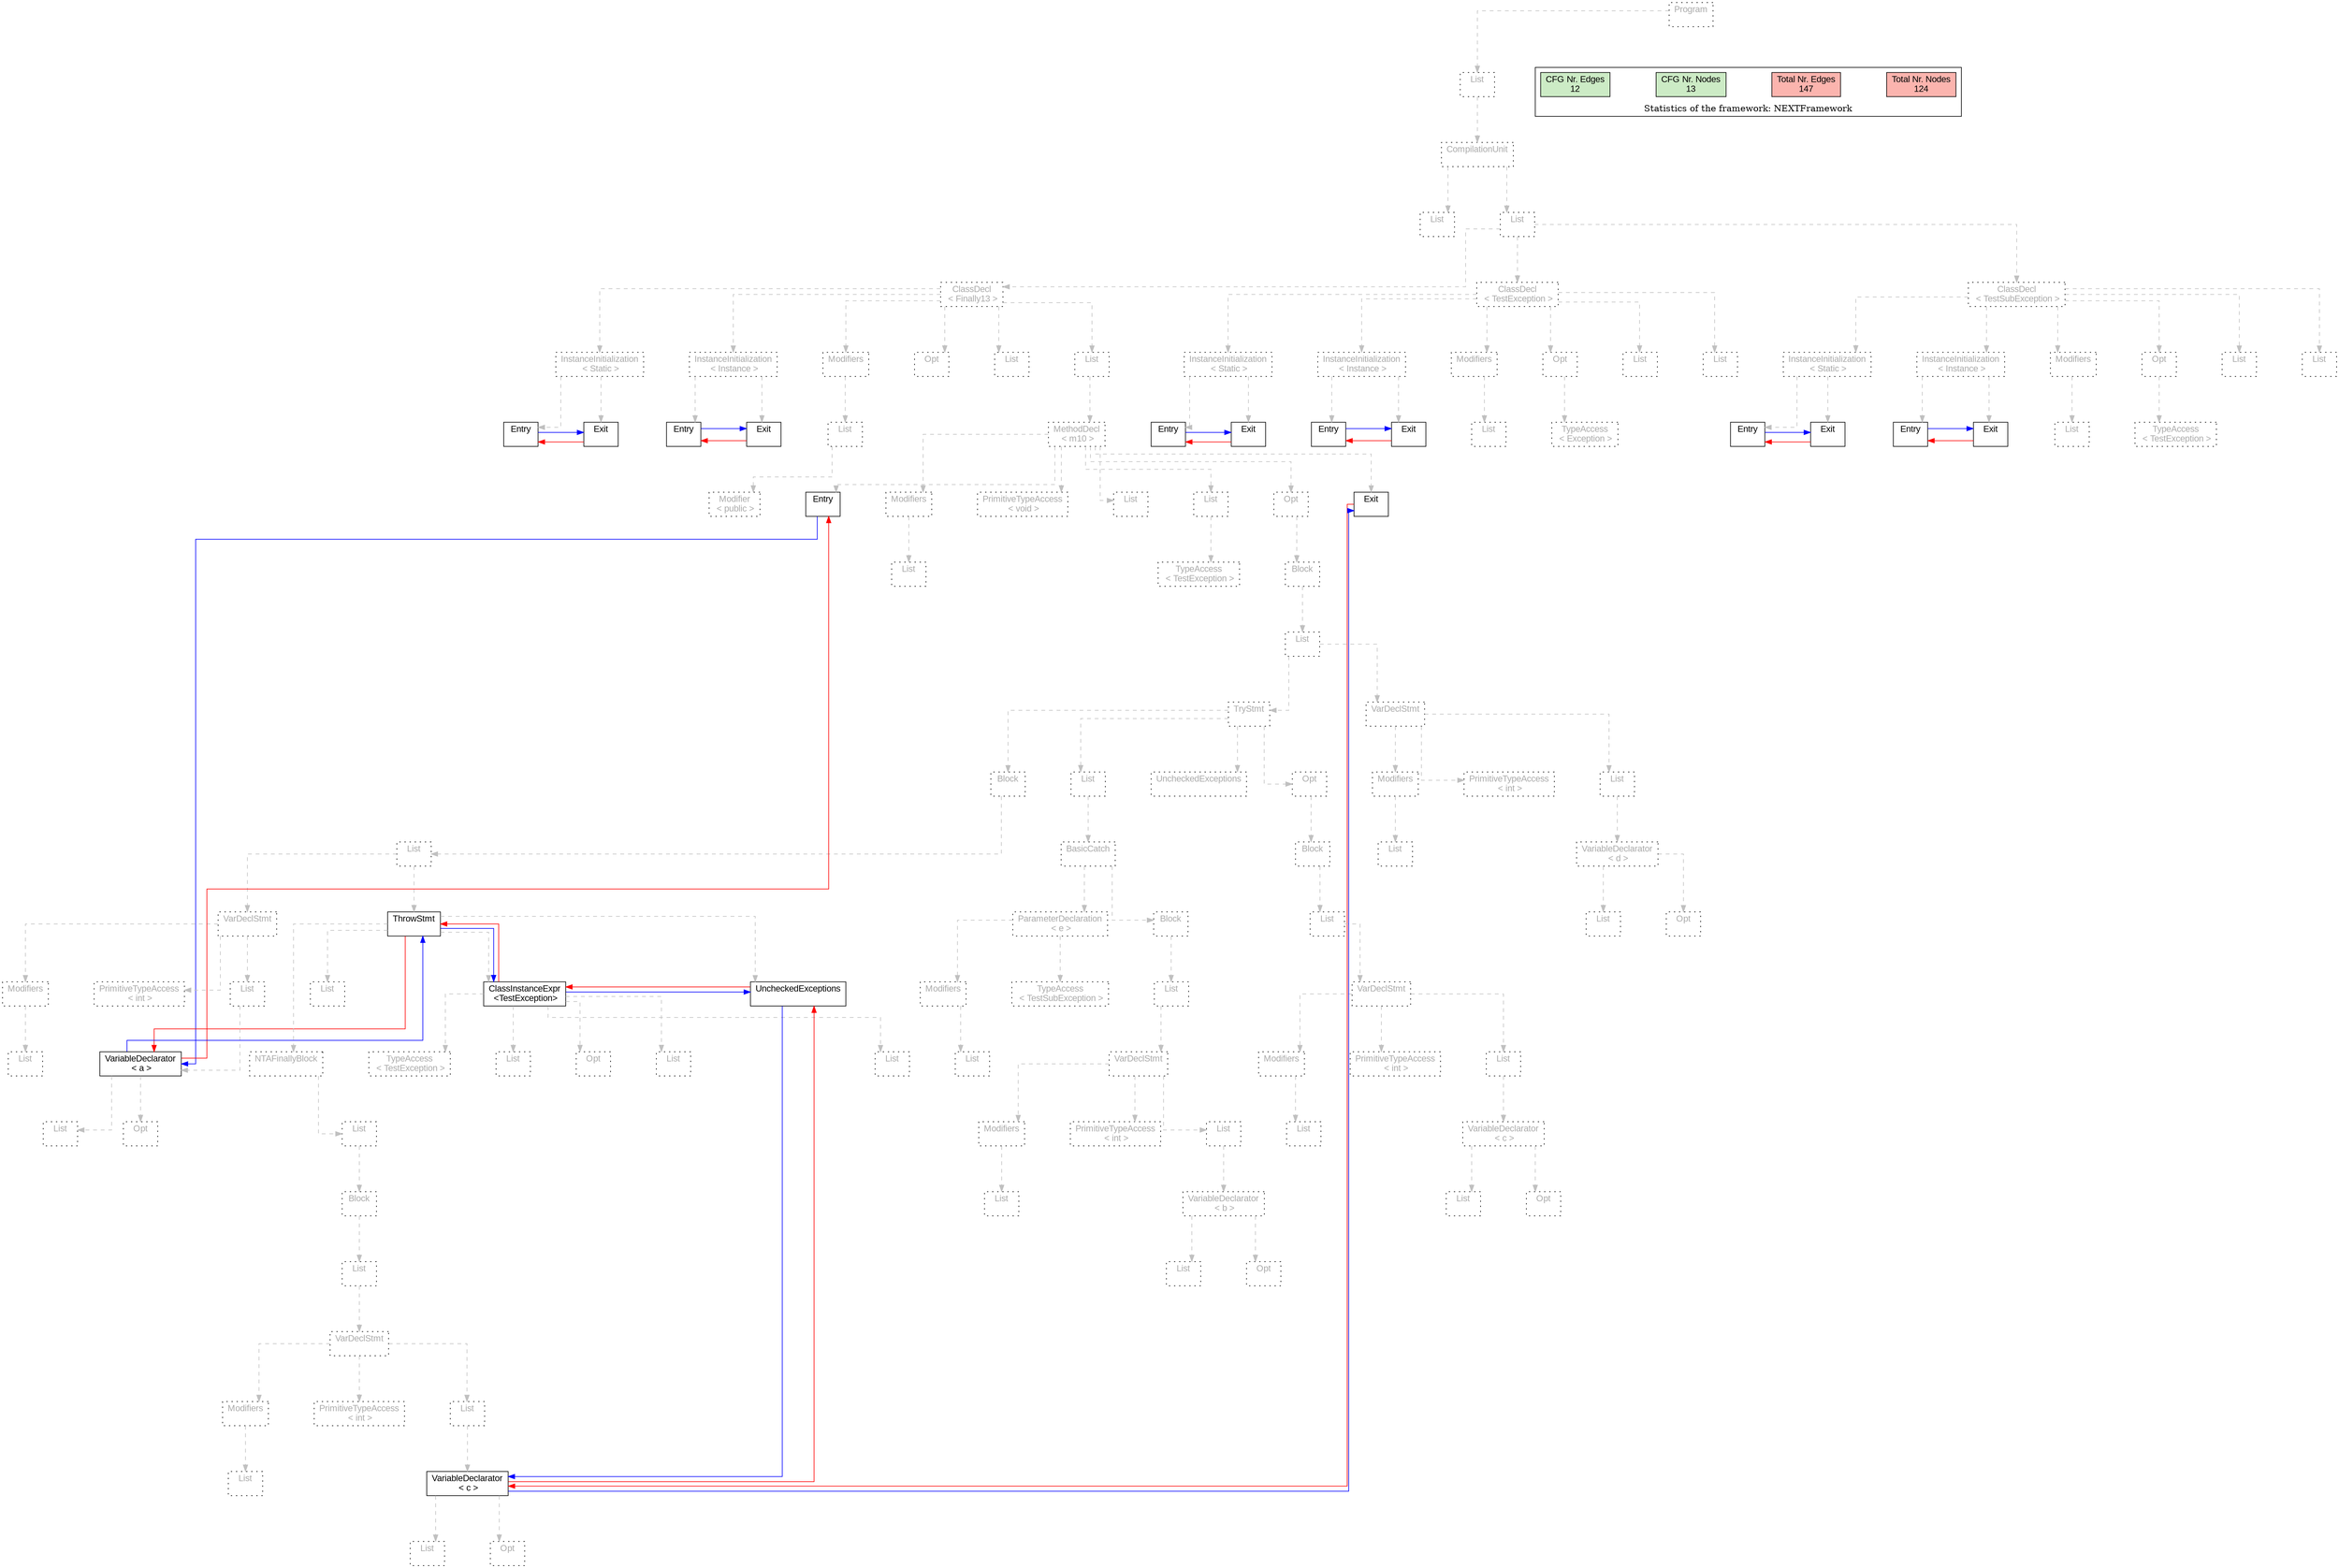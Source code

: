 digraph G {
graph [splines=ortho, nodesep="1", ranksep="1"]
node [shape=rect, fontname=Arial];
{ rank = same; "Program[0]"}
{ rank = same; "List[1]"}
{ rank = same; "CompilationUnit[2]"}
{ rank = same; "List[3]"; "List[4]"}
{ rank = same; "ClassDecl[5]"; "ClassDecl[108]"; "ClassDecl[131]"}
{ rank = same; "Modifiers[22]"; "Opt[25]"; "List[26]"; "List[27]"; "InstanceInitialization[6]"; "InstanceInitialization[14]"; "Modifiers[125]"; "Opt[127]"; "List[129]"; "List[130]"; "InstanceInitialization[109]"; "InstanceInitialization[117]"; "Modifiers[148]"; "Opt[150]"; "List[152]"; "List[153]"; "InstanceInitialization[132]"; "InstanceInitialization[140]"}
{ rank = same; "List[23]"; "MethodDecl[28]"; "Entry[7]"; "Exit[8]"; "Entry[15]"; "Exit[16]"; "List[126]"; "TypeAccess[128]"; "Entry[110]"; "Exit[111]"; "Entry[118]"; "Exit[119]"; "List[149]"; "TypeAccess[151]"; "Entry[133]"; "Exit[134]"; "Entry[141]"; "Exit[142]"}
{ rank = same; "Modifier[24]"; "Entry[29]"; "Modifiers[30]"; "PrimitiveTypeAccess[32]"; "List[33]"; "List[34]"; "Opt[36]"; "Exit[37]"}
{ rank = same; "List[31]"; "TypeAccess[35]"; "Block[37]"}
{ rank = same; "List[38]"}
{ rank = same; "TryStmt[39]"; "VarDeclStmt[100]"}
{ rank = same; "Block[40]"; "List[72]"; "Opt[88]"; "UncheckedExceptions[99]"; "Modifiers[101]"; "PrimitiveTypeAccess[103]"; "List[104]"}
{ rank = same; "List[41]"; "BasicCatch[73]"; "Block[89]"; "List[102]"; "VariableDeclarator[105]"}
{ rank = same; "VarDeclStmt[42]"; "ThrowStmt[50]"; "ParameterDeclaration[74]"; "Block[78]"; "List[90]"; "List[106]"; "Opt[107]"}
{ rank = same; "Modifiers[43]"; "PrimitiveTypeAccess[45]"; "List[46]"; "ClassInstanceExpr[52]"; "UncheckedExceptions[51]"; "List[71]"; "Modifiers[75]"; "TypeAccess[77]"; "List[79]"; "VarDeclStmt[91]"}
{ rank = same; "List[44]"; "VariableDeclarator[47]"; "TypeAccess[53]"; "List[54]"; "Opt[55]"; "List[56]"; "List[57]"; "NTAFinallyBlock[59]"; "List[76]"; "VarDeclStmt[80]"; "Modifiers[92]"; "PrimitiveTypeAccess[94]"; "List[95]"}
{ rank = same; "Block[61]"; "List[82]"; "VariableDeclarator[85]"; "List[97]"; "Opt[98]"}
{ rank = same; "List[48]"; "Opt[49]"; "List[60]"; "Modifiers[81]"; "PrimitiveTypeAccess[83]"; "List[84]"; "List[93]"; "VariableDeclarator[96]"}
{ rank = same; "VarDeclStmt[63]"}
{ rank = same; "List[62]"; "List[86]"; "Opt[87]"}
{ rank = same; "List[65]"; "VariableDeclarator[68]"}
{ rank = same; "Modifiers[64]"; "PrimitiveTypeAccess[66]"; "List[67]"}
{ rank = same; "List[69]"; "Opt[70]"}
"Program[0]" [label="Program\n ", style= dotted   fillcolor="#eeeeee" fontcolor="#aaaaaa"  ]
"List[1]" [label="List\n ", style= dotted   fillcolor="#eeeeee" fontcolor="#aaaaaa"  ]
"CompilationUnit[2]" [label="CompilationUnit\n ", style= dotted   fillcolor="#eeeeee" fontcolor="#aaaaaa"  ]
"List[3]" [label="List\n ", style= dotted   fillcolor="#eeeeee" fontcolor="#aaaaaa"  ]
"List[4]" [label="List\n ", style= dotted   fillcolor="#eeeeee" fontcolor="#aaaaaa"  ]
"ClassDecl[5]" [label="ClassDecl\n < Finally13 >", style= dotted   fillcolor="#eeeeee" fontcolor="#aaaaaa"  ]
"Modifiers[22]" [label="Modifiers\n ", style= dotted   fillcolor="#eeeeee" fontcolor="#aaaaaa"  ]
"List[23]" [label="List\n ", style= dotted   fillcolor="#eeeeee" fontcolor="#aaaaaa"  ]
"Modifier[24]" [label="Modifier\n < public >", style= dotted   fillcolor="#eeeeee" fontcolor="#aaaaaa"  ]
"Opt[25]" [label="Opt\n ", style= dotted   fillcolor="#eeeeee" fontcolor="#aaaaaa"  ]
"List[26]" [label="List\n ", style= dotted   fillcolor="#eeeeee" fontcolor="#aaaaaa"  ]
"List[27]" [label="List\n ", style= dotted   fillcolor="#eeeeee" fontcolor="#aaaaaa"  ]
"MethodDecl[28]" [label="MethodDecl\n < m10 >", style= dotted   fillcolor="#eeeeee" fontcolor="#aaaaaa"  ]
"Entry[29]" [label="Entry\n ", fillcolor=white   style=filled  ]
"Modifiers[30]" [label="Modifiers\n ", style= dotted   fillcolor="#eeeeee" fontcolor="#aaaaaa"  ]
"List[31]" [label="List\n ", style= dotted   fillcolor="#eeeeee" fontcolor="#aaaaaa"  ]
"PrimitiveTypeAccess[32]" [label="PrimitiveTypeAccess\n < void >", style= dotted   fillcolor="#eeeeee" fontcolor="#aaaaaa"  ]
"List[33]" [label="List\n ", style= dotted   fillcolor="#eeeeee" fontcolor="#aaaaaa"  ]
"List[34]" [label="List\n ", style= dotted   fillcolor="#eeeeee" fontcolor="#aaaaaa"  ]
"TypeAccess[35]" [label="TypeAccess\n < TestException >", style= dotted   fillcolor="#eeeeee" fontcolor="#aaaaaa"  ]
"Opt[36]" [label="Opt\n ", style= dotted   fillcolor="#eeeeee" fontcolor="#aaaaaa"  ]
"Block[37]" [label="Block\n ", style= dotted   fillcolor="#eeeeee" fontcolor="#aaaaaa"  ]
"List[38]" [label="List\n ", style= dotted   fillcolor="#eeeeee" fontcolor="#aaaaaa"  ]
"TryStmt[39]" [label="TryStmt\n ", style= dotted   fillcolor="#eeeeee" fontcolor="#aaaaaa"  ]
"Block[40]" [label="Block\n ", style= dotted   fillcolor="#eeeeee" fontcolor="#aaaaaa"  ]
"List[41]" [label="List\n ", style= dotted   fillcolor="#eeeeee" fontcolor="#aaaaaa"  ]
"VarDeclStmt[42]" [label="VarDeclStmt\n ", style= dotted   fillcolor="#eeeeee" fontcolor="#aaaaaa"  ]
"Modifiers[43]" [label="Modifiers\n ", style= dotted   fillcolor="#eeeeee" fontcolor="#aaaaaa"  ]
"List[44]" [label="List\n ", style= dotted   fillcolor="#eeeeee" fontcolor="#aaaaaa"  ]
"PrimitiveTypeAccess[45]" [label="PrimitiveTypeAccess\n < int >", style= dotted   fillcolor="#eeeeee" fontcolor="#aaaaaa"  ]
"List[46]" [label="List\n ", style= dotted   fillcolor="#eeeeee" fontcolor="#aaaaaa"  ]
"VariableDeclarator[47]" [label="VariableDeclarator\n < a >", fillcolor=white   style=filled  ]
"List[48]" [label="List\n ", style= dotted   fillcolor="#eeeeee" fontcolor="#aaaaaa"  ]
"Opt[49]" [label="Opt\n ", style= dotted   fillcolor="#eeeeee" fontcolor="#aaaaaa"  ]
"ThrowStmt[50]" [label="ThrowStmt\n ", fillcolor=white   style=filled  ]
"ClassInstanceExpr[52]" [label="ClassInstanceExpr\n <TestException>", fillcolor=white   style=filled  ]
"TypeAccess[53]" [label="TypeAccess\n < TestException >", style= dotted   fillcolor="#eeeeee" fontcolor="#aaaaaa"  ]
"List[54]" [label="List\n ", style= dotted   fillcolor="#eeeeee" fontcolor="#aaaaaa"  ]
"Opt[55]" [label="Opt\n ", style= dotted   fillcolor="#eeeeee" fontcolor="#aaaaaa"  ]
"List[56]" [label="List\n ", style= dotted   fillcolor="#eeeeee" fontcolor="#aaaaaa"  ]
"List[57]" [label="List\n ", style= dotted   fillcolor="#eeeeee" fontcolor="#aaaaaa"  ]
"NTAFinallyBlock[59]" [label="NTAFinallyBlock\n ", style= dotted   fillcolor="#eeeeee" fontcolor="#aaaaaa"  ]
"List[60]" [label="List\n ", style= dotted   fillcolor="#eeeeee" fontcolor="#aaaaaa"  ]
"Block[61]" [label="Block\n ", style= dotted   fillcolor="#eeeeee" fontcolor="#aaaaaa"  ]
"List[62]" [label="List\n ", style= dotted   fillcolor="#eeeeee" fontcolor="#aaaaaa"  ]
"VarDeclStmt[63]" [label="VarDeclStmt\n ", style= dotted   fillcolor="#eeeeee" fontcolor="#aaaaaa"  ]
"Modifiers[64]" [label="Modifiers\n ", style= dotted   fillcolor="#eeeeee" fontcolor="#aaaaaa"  ]
"List[65]" [label="List\n ", style= dotted   fillcolor="#eeeeee" fontcolor="#aaaaaa"  ]
"PrimitiveTypeAccess[66]" [label="PrimitiveTypeAccess\n < int >", style= dotted   fillcolor="#eeeeee" fontcolor="#aaaaaa"  ]
"List[67]" [label="List\n ", style= dotted   fillcolor="#eeeeee" fontcolor="#aaaaaa"  ]
"VariableDeclarator[68]" [label="VariableDeclarator\n < c >", fillcolor=white   style=filled  ]
"List[69]" [label="List\n ", style= dotted   fillcolor="#eeeeee" fontcolor="#aaaaaa"  ]
"Opt[70]" [label="Opt\n ", style= dotted   fillcolor="#eeeeee" fontcolor="#aaaaaa"  ]
"UncheckedExceptions[51]" [label="UncheckedExceptions\n ", fillcolor=white   style=filled  ]
"List[71]" [label="List\n ", style= dotted   fillcolor="#eeeeee" fontcolor="#aaaaaa"  ]
"List[72]" [label="List\n ", style= dotted   fillcolor="#eeeeee" fontcolor="#aaaaaa"  ]
"BasicCatch[73]" [label="BasicCatch\n ", style= dotted   fillcolor="#eeeeee" fontcolor="#aaaaaa"  ]
"ParameterDeclaration[74]" [label="ParameterDeclaration\n < e >", style= dotted   fillcolor="#eeeeee" fontcolor="#aaaaaa"  ]
"Modifiers[75]" [label="Modifiers\n ", style= dotted   fillcolor="#eeeeee" fontcolor="#aaaaaa"  ]
"List[76]" [label="List\n ", style= dotted   fillcolor="#eeeeee" fontcolor="#aaaaaa"  ]
"TypeAccess[77]" [label="TypeAccess\n < TestSubException >", style= dotted   fillcolor="#eeeeee" fontcolor="#aaaaaa"  ]
"Block[78]" [label="Block\n ", style= dotted   fillcolor="#eeeeee" fontcolor="#aaaaaa"  ]
"List[79]" [label="List\n ", style= dotted   fillcolor="#eeeeee" fontcolor="#aaaaaa"  ]
"VarDeclStmt[80]" [label="VarDeclStmt\n ", style= dotted   fillcolor="#eeeeee" fontcolor="#aaaaaa"  ]
"Modifiers[81]" [label="Modifiers\n ", style= dotted   fillcolor="#eeeeee" fontcolor="#aaaaaa"  ]
"List[82]" [label="List\n ", style= dotted   fillcolor="#eeeeee" fontcolor="#aaaaaa"  ]
"PrimitiveTypeAccess[83]" [label="PrimitiveTypeAccess\n < int >", style= dotted   fillcolor="#eeeeee" fontcolor="#aaaaaa"  ]
"List[84]" [label="List\n ", style= dotted   fillcolor="#eeeeee" fontcolor="#aaaaaa"  ]
"VariableDeclarator[85]" [label="VariableDeclarator\n < b >", style= dotted   fillcolor="#eeeeee" fontcolor="#aaaaaa"  ]
"List[86]" [label="List\n ", style= dotted   fillcolor="#eeeeee" fontcolor="#aaaaaa"  ]
"Opt[87]" [label="Opt\n ", style= dotted   fillcolor="#eeeeee" fontcolor="#aaaaaa"  ]
"Opt[88]" [label="Opt\n ", style= dotted   fillcolor="#eeeeee" fontcolor="#aaaaaa"  ]
"Block[89]" [label="Block\n ", style= dotted   fillcolor="#eeeeee" fontcolor="#aaaaaa"  ]
"List[90]" [label="List\n ", style= dotted   fillcolor="#eeeeee" fontcolor="#aaaaaa"  ]
"VarDeclStmt[91]" [label="VarDeclStmt\n ", style= dotted   fillcolor="#eeeeee" fontcolor="#aaaaaa"  ]
"Modifiers[92]" [label="Modifiers\n ", style= dotted   fillcolor="#eeeeee" fontcolor="#aaaaaa"  ]
"List[93]" [label="List\n ", style= dotted   fillcolor="#eeeeee" fontcolor="#aaaaaa"  ]
"PrimitiveTypeAccess[94]" [label="PrimitiveTypeAccess\n < int >", style= dotted   fillcolor="#eeeeee" fontcolor="#aaaaaa"  ]
"List[95]" [label="List\n ", style= dotted   fillcolor="#eeeeee" fontcolor="#aaaaaa"  ]
"VariableDeclarator[96]" [label="VariableDeclarator\n < c >", style= dotted   fillcolor="#eeeeee" fontcolor="#aaaaaa"  ]
"List[97]" [label="List\n ", style= dotted   fillcolor="#eeeeee" fontcolor="#aaaaaa"  ]
"Opt[98]" [label="Opt\n ", style= dotted   fillcolor="#eeeeee" fontcolor="#aaaaaa"  ]
"UncheckedExceptions[99]" [label="UncheckedExceptions\n ", style= dotted   fillcolor="#eeeeee" fontcolor="#aaaaaa"  ]
"VarDeclStmt[100]" [label="VarDeclStmt\n ", style= dotted   fillcolor="#eeeeee" fontcolor="#aaaaaa"  ]
"Modifiers[101]" [label="Modifiers\n ", style= dotted   fillcolor="#eeeeee" fontcolor="#aaaaaa"  ]
"List[102]" [label="List\n ", style= dotted   fillcolor="#eeeeee" fontcolor="#aaaaaa"  ]
"PrimitiveTypeAccess[103]" [label="PrimitiveTypeAccess\n < int >", style= dotted   fillcolor="#eeeeee" fontcolor="#aaaaaa"  ]
"List[104]" [label="List\n ", style= dotted   fillcolor="#eeeeee" fontcolor="#aaaaaa"  ]
"VariableDeclarator[105]" [label="VariableDeclarator\n < d >", style= dotted   fillcolor="#eeeeee" fontcolor="#aaaaaa"  ]
"List[106]" [label="List\n ", style= dotted   fillcolor="#eeeeee" fontcolor="#aaaaaa"  ]
"Opt[107]" [label="Opt\n ", style= dotted   fillcolor="#eeeeee" fontcolor="#aaaaaa"  ]
"Exit[37]" [label="Exit\n ", fillcolor=white   style=filled  ]
"InstanceInitialization[6]" [label="InstanceInitialization\n < Instance >", style= dotted   fillcolor="#eeeeee" fontcolor="#aaaaaa"  ]
"Entry[7]" [label="Entry\n ", fillcolor=white   style=filled  ]
"Exit[8]" [label="Exit\n ", fillcolor=white   style=filled  ]
"InstanceInitialization[14]" [label="InstanceInitialization\n < Static >", style= dotted   fillcolor="#eeeeee" fontcolor="#aaaaaa"  ]
"Entry[15]" [label="Entry\n ", fillcolor=white   style=filled  ]
"Exit[16]" [label="Exit\n ", fillcolor=white   style=filled  ]
"ClassDecl[108]" [label="ClassDecl\n < TestException >", style= dotted   fillcolor="#eeeeee" fontcolor="#aaaaaa"  ]
"Modifiers[125]" [label="Modifiers\n ", style= dotted   fillcolor="#eeeeee" fontcolor="#aaaaaa"  ]
"List[126]" [label="List\n ", style= dotted   fillcolor="#eeeeee" fontcolor="#aaaaaa"  ]
"Opt[127]" [label="Opt\n ", style= dotted   fillcolor="#eeeeee" fontcolor="#aaaaaa"  ]
"TypeAccess[128]" [label="TypeAccess\n < Exception >", style= dotted   fillcolor="#eeeeee" fontcolor="#aaaaaa"  ]
"List[129]" [label="List\n ", style= dotted   fillcolor="#eeeeee" fontcolor="#aaaaaa"  ]
"List[130]" [label="List\n ", style= dotted   fillcolor="#eeeeee" fontcolor="#aaaaaa"  ]
"InstanceInitialization[109]" [label="InstanceInitialization\n < Instance >", style= dotted   fillcolor="#eeeeee" fontcolor="#aaaaaa"  ]
"Entry[110]" [label="Entry\n ", fillcolor=white   style=filled  ]
"Exit[111]" [label="Exit\n ", fillcolor=white   style=filled  ]
"InstanceInitialization[117]" [label="InstanceInitialization\n < Static >", style= dotted   fillcolor="#eeeeee" fontcolor="#aaaaaa"  ]
"Entry[118]" [label="Entry\n ", fillcolor=white   style=filled  ]
"Exit[119]" [label="Exit\n ", fillcolor=white   style=filled  ]
"ClassDecl[131]" [label="ClassDecl\n < TestSubException >", style= dotted   fillcolor="#eeeeee" fontcolor="#aaaaaa"  ]
"Modifiers[148]" [label="Modifiers\n ", style= dotted   fillcolor="#eeeeee" fontcolor="#aaaaaa"  ]
"List[149]" [label="List\n ", style= dotted   fillcolor="#eeeeee" fontcolor="#aaaaaa"  ]
"Opt[150]" [label="Opt\n ", style= dotted   fillcolor="#eeeeee" fontcolor="#aaaaaa"  ]
"TypeAccess[151]" [label="TypeAccess\n < TestException >", style= dotted   fillcolor="#eeeeee" fontcolor="#aaaaaa"  ]
"List[152]" [label="List\n ", style= dotted   fillcolor="#eeeeee" fontcolor="#aaaaaa"  ]
"List[153]" [label="List\n ", style= dotted   fillcolor="#eeeeee" fontcolor="#aaaaaa"  ]
"InstanceInitialization[132]" [label="InstanceInitialization\n < Instance >", style= dotted   fillcolor="#eeeeee" fontcolor="#aaaaaa"  ]
"Entry[133]" [label="Entry\n ", fillcolor=white   style=filled  ]
"Exit[134]" [label="Exit\n ", fillcolor=white   style=filled  ]
"InstanceInitialization[140]" [label="InstanceInitialization\n < Static >", style= dotted   fillcolor="#eeeeee" fontcolor="#aaaaaa"  ]
"Entry[141]" [label="Entry\n ", fillcolor=white   style=filled  ]
"Exit[142]" [label="Exit\n ", fillcolor=white   style=filled  ]
"CompilationUnit[2]" -> "List[3]" [style=dashed, color=gray]
"List[23]" -> "Modifier[24]" [style=dashed, color=gray]
"Modifiers[22]" -> "List[23]" [style=dashed, color=gray]
"ClassDecl[5]" -> "Modifiers[22]" [style=dashed, color=gray]
"ClassDecl[5]" -> "Opt[25]" [style=dashed, color=gray]
"ClassDecl[5]" -> "List[26]" [style=dashed, color=gray]
"MethodDecl[28]" -> "Entry[29]" [style=dashed, color=gray]
"Modifiers[30]" -> "List[31]" [style=dashed, color=gray]
"MethodDecl[28]" -> "Modifiers[30]" [style=dashed, color=gray]
"MethodDecl[28]" -> "PrimitiveTypeAccess[32]" [style=dashed, color=gray]
"MethodDecl[28]" -> "List[33]" [style=dashed, color=gray]
"List[34]" -> "TypeAccess[35]" [style=dashed, color=gray]
"MethodDecl[28]" -> "List[34]" [style=dashed, color=gray]
"Modifiers[43]" -> "List[44]" [style=dashed, color=gray]
"VarDeclStmt[42]" -> "Modifiers[43]" [style=dashed, color=gray]
"VarDeclStmt[42]" -> "PrimitiveTypeAccess[45]" [style=dashed, color=gray]
"VariableDeclarator[47]" -> "List[48]" [style=dashed, color=gray]
"VariableDeclarator[47]" -> "Opt[49]" [style=dashed, color=gray]
"List[46]" -> "VariableDeclarator[47]" [style=dashed, color=gray]
"VarDeclStmt[42]" -> "List[46]" [style=dashed, color=gray]
"List[41]" -> "VarDeclStmt[42]" [style=dashed, color=gray]
"ClassInstanceExpr[52]" -> "TypeAccess[53]" [style=dashed, color=gray]
"ClassInstanceExpr[52]" -> "List[54]" [style=dashed, color=gray]
"ClassInstanceExpr[52]" -> "Opt[55]" [style=dashed, color=gray]
"ClassInstanceExpr[52]" -> "List[56]" [style=dashed, color=gray]
"ClassInstanceExpr[52]" -> "List[57]" [style=dashed, color=gray]
"ThrowStmt[50]" -> "ClassInstanceExpr[52]" [style=dashed, color=gray]
"Modifiers[64]" -> "List[65]" [style=dashed, color=gray]
"VarDeclStmt[63]" -> "Modifiers[64]" [style=dashed, color=gray]
"VarDeclStmt[63]" -> "PrimitiveTypeAccess[66]" [style=dashed, color=gray]
"VariableDeclarator[68]" -> "List[69]" [style=dashed, color=gray]
"VariableDeclarator[68]" -> "Opt[70]" [style=dashed, color=gray]
"List[67]" -> "VariableDeclarator[68]" [style=dashed, color=gray]
"VarDeclStmt[63]" -> "List[67]" [style=dashed, color=gray]
"List[62]" -> "VarDeclStmt[63]" [style=dashed, color=gray]
"Block[61]" -> "List[62]" [style=dashed, color=gray]
"List[60]" -> "Block[61]" [style=dashed, color=gray]
"NTAFinallyBlock[59]" -> "List[60]" [style=dashed, color=gray]
"ThrowStmt[50]" -> "NTAFinallyBlock[59]" [style=dashed, color=gray]
"ThrowStmt[50]" -> "UncheckedExceptions[51]" [style=dashed, color=gray]
"ThrowStmt[50]" -> "List[71]" [style=dashed, color=gray]
"List[41]" -> "ThrowStmt[50]" [style=dashed, color=gray]
"Block[40]" -> "List[41]" [style=dashed, color=gray]
"TryStmt[39]" -> "Block[40]" [style=dashed, color=gray]
"Modifiers[75]" -> "List[76]" [style=dashed, color=gray]
"ParameterDeclaration[74]" -> "Modifiers[75]" [style=dashed, color=gray]
"ParameterDeclaration[74]" -> "TypeAccess[77]" [style=dashed, color=gray]
"BasicCatch[73]" -> "ParameterDeclaration[74]" [style=dashed, color=gray]
"Modifiers[81]" -> "List[82]" [style=dashed, color=gray]
"VarDeclStmt[80]" -> "Modifiers[81]" [style=dashed, color=gray]
"VarDeclStmt[80]" -> "PrimitiveTypeAccess[83]" [style=dashed, color=gray]
"VariableDeclarator[85]" -> "List[86]" [style=dashed, color=gray]
"VariableDeclarator[85]" -> "Opt[87]" [style=dashed, color=gray]
"List[84]" -> "VariableDeclarator[85]" [style=dashed, color=gray]
"VarDeclStmt[80]" -> "List[84]" [style=dashed, color=gray]
"List[79]" -> "VarDeclStmt[80]" [style=dashed, color=gray]
"Block[78]" -> "List[79]" [style=dashed, color=gray]
"BasicCatch[73]" -> "Block[78]" [style=dashed, color=gray]
"List[72]" -> "BasicCatch[73]" [style=dashed, color=gray]
"TryStmt[39]" -> "List[72]" [style=dashed, color=gray]
"Modifiers[92]" -> "List[93]" [style=dashed, color=gray]
"VarDeclStmt[91]" -> "Modifiers[92]" [style=dashed, color=gray]
"VarDeclStmt[91]" -> "PrimitiveTypeAccess[94]" [style=dashed, color=gray]
"VariableDeclarator[96]" -> "List[97]" [style=dashed, color=gray]
"VariableDeclarator[96]" -> "Opt[98]" [style=dashed, color=gray]
"List[95]" -> "VariableDeclarator[96]" [style=dashed, color=gray]
"VarDeclStmt[91]" -> "List[95]" [style=dashed, color=gray]
"List[90]" -> "VarDeclStmt[91]" [style=dashed, color=gray]
"Block[89]" -> "List[90]" [style=dashed, color=gray]
"Opt[88]" -> "Block[89]" [style=dashed, color=gray]
"TryStmt[39]" -> "Opt[88]" [style=dashed, color=gray]
"TryStmt[39]" -> "UncheckedExceptions[99]" [style=dashed, color=gray]
"List[38]" -> "TryStmt[39]" [style=dashed, color=gray]
"Modifiers[101]" -> "List[102]" [style=dashed, color=gray]
"VarDeclStmt[100]" -> "Modifiers[101]" [style=dashed, color=gray]
"VarDeclStmt[100]" -> "PrimitiveTypeAccess[103]" [style=dashed, color=gray]
"VariableDeclarator[105]" -> "List[106]" [style=dashed, color=gray]
"VariableDeclarator[105]" -> "Opt[107]" [style=dashed, color=gray]
"List[104]" -> "VariableDeclarator[105]" [style=dashed, color=gray]
"VarDeclStmt[100]" -> "List[104]" [style=dashed, color=gray]
"List[38]" -> "VarDeclStmt[100]" [style=dashed, color=gray]
"Block[37]" -> "List[38]" [style=dashed, color=gray]
"Opt[36]" -> "Block[37]" [style=dashed, color=gray]
"MethodDecl[28]" -> "Opt[36]" [style=dashed, color=gray]
"MethodDecl[28]" -> "Exit[37]" [style=dashed, color=gray]
"List[27]" -> "MethodDecl[28]" [style=dashed, color=gray]
"ClassDecl[5]" -> "List[27]" [style=dashed, color=gray]
"InstanceInitialization[6]" -> "Entry[7]" [style=dashed, color=gray]
"InstanceInitialization[6]" -> "Exit[8]" [style=dashed, color=gray]
"InstanceInitialization[14]" -> "Entry[15]" [style=dashed, color=gray]
"InstanceInitialization[14]" -> "Exit[16]" [style=dashed, color=gray]
"ClassDecl[5]" -> "InstanceInitialization[6]" [style=dashed, color=gray]
"ClassDecl[5]" -> "InstanceInitialization[14]" [style=dashed, color=gray]
"List[4]" -> "ClassDecl[5]" [style=dashed, color=gray]
"Modifiers[125]" -> "List[126]" [style=dashed, color=gray]
"ClassDecl[108]" -> "Modifiers[125]" [style=dashed, color=gray]
"Opt[127]" -> "TypeAccess[128]" [style=dashed, color=gray]
"ClassDecl[108]" -> "Opt[127]" [style=dashed, color=gray]
"ClassDecl[108]" -> "List[129]" [style=dashed, color=gray]
"ClassDecl[108]" -> "List[130]" [style=dashed, color=gray]
"InstanceInitialization[109]" -> "Entry[110]" [style=dashed, color=gray]
"InstanceInitialization[109]" -> "Exit[111]" [style=dashed, color=gray]
"InstanceInitialization[117]" -> "Entry[118]" [style=dashed, color=gray]
"InstanceInitialization[117]" -> "Exit[119]" [style=dashed, color=gray]
"ClassDecl[108]" -> "InstanceInitialization[109]" [style=dashed, color=gray]
"ClassDecl[108]" -> "InstanceInitialization[117]" [style=dashed, color=gray]
"List[4]" -> "ClassDecl[108]" [style=dashed, color=gray]
"Modifiers[148]" -> "List[149]" [style=dashed, color=gray]
"ClassDecl[131]" -> "Modifiers[148]" [style=dashed, color=gray]
"Opt[150]" -> "TypeAccess[151]" [style=dashed, color=gray]
"ClassDecl[131]" -> "Opt[150]" [style=dashed, color=gray]
"ClassDecl[131]" -> "List[152]" [style=dashed, color=gray]
"ClassDecl[131]" -> "List[153]" [style=dashed, color=gray]
"InstanceInitialization[132]" -> "Entry[133]" [style=dashed, color=gray]
"InstanceInitialization[132]" -> "Exit[134]" [style=dashed, color=gray]
"InstanceInitialization[140]" -> "Entry[141]" [style=dashed, color=gray]
"InstanceInitialization[140]" -> "Exit[142]" [style=dashed, color=gray]
"ClassDecl[131]" -> "InstanceInitialization[132]" [style=dashed, color=gray]
"ClassDecl[131]" -> "InstanceInitialization[140]" [style=dashed, color=gray]
"List[4]" -> "ClassDecl[131]" [style=dashed, color=gray]
"CompilationUnit[2]" -> "List[4]" [style=dashed, color=gray]
"List[1]" -> "CompilationUnit[2]" [style=dashed, color=gray]
"Program[0]" -> "List[1]" [style=dashed, color=gray]
"Exit[16]" -> "Entry[15]" [color=red, constraint=false]
"Entry[15]" -> "Exit[16]" [color=blue, constraint=false, xlabel=" "] 
"Exit[8]" -> "Entry[7]" [color=red, constraint=false]
"Entry[7]" -> "Exit[8]" [color=blue, constraint=false, xlabel=" "] 
"Exit[37]" -> "VariableDeclarator[68]" [color=red, constraint=false]
"VariableDeclarator[68]" -> "Exit[37]" [color=blue, constraint=false, xlabel=" "] 
"VariableDeclarator[68]" -> "UncheckedExceptions[51]" [color=red, constraint=false]
"UncheckedExceptions[51]" -> "VariableDeclarator[68]" [color=blue, constraint=false, xlabel=" "] 
"UncheckedExceptions[51]" -> "ClassInstanceExpr[52]" [color=red, constraint=false]
"ClassInstanceExpr[52]" -> "UncheckedExceptions[51]" [color=blue, constraint=false, xlabel=" "] 
"ClassInstanceExpr[52]" -> "ThrowStmt[50]" [color=red, constraint=false]
"ThrowStmt[50]" -> "ClassInstanceExpr[52]" [color=blue, constraint=false, xlabel=" "] 
"ThrowStmt[50]" -> "VariableDeclarator[47]" [color=red, constraint=false]
"VariableDeclarator[47]" -> "ThrowStmt[50]" [color=blue, constraint=false, xlabel=" "] 
"VariableDeclarator[47]" -> "Entry[29]" [color=red, constraint=false]
"Entry[29]" -> "VariableDeclarator[47]" [color=blue, constraint=false, xlabel=" "] 
"Exit[119]" -> "Entry[118]" [color=red, constraint=false]
"Entry[118]" -> "Exit[119]" [color=blue, constraint=false, xlabel=" "] 
"Exit[111]" -> "Entry[110]" [color=red, constraint=false]
"Entry[110]" -> "Exit[111]" [color=blue, constraint=false, xlabel=" "] 
"Exit[142]" -> "Entry[141]" [color=red, constraint=false]
"Entry[141]" -> "Exit[142]" [color=blue, constraint=false, xlabel=" "] 
"Exit[134]" -> "Entry[133]" [color=red, constraint=false]
"Entry[133]" -> "Exit[134]" [color=blue, constraint=false, xlabel=" "] 
"List[3]" -> "List[4]" [style=invis]
"ClassDecl[5]" -> "ClassDecl[108]" -> "ClassDecl[131]" [style=invis]
"InstanceInitialization[14]" -> "InstanceInitialization[6]" -> "Modifiers[22]" -> "Opt[25]" -> "List[26]" -> "List[27]" [style=invis]
"Entry[29]" -> "Modifiers[30]" -> "PrimitiveTypeAccess[32]" -> "List[33]" -> "List[34]" -> "Opt[36]" -> "Exit[37]" [style=invis]
"TryStmt[39]" -> "VarDeclStmt[100]" [style=invis]
"Block[40]" -> "List[72]" -> "Opt[88]" [style=invis]
"VarDeclStmt[42]" -> "ThrowStmt[50]" [style=invis]
"Modifiers[43]" -> "PrimitiveTypeAccess[45]" -> "List[46]" [style=invis]
"List[48]" -> "Opt[49]" [style=invis]
"TypeAccess[53]" -> "List[54]" -> "Opt[55]" [style=invis]
"Modifiers[64]" -> "PrimitiveTypeAccess[66]" -> "List[67]" [style=invis]
"List[69]" -> "Opt[70]" [style=invis]
"ParameterDeclaration[74]" -> "Block[78]" [style=invis]
"Modifiers[75]" -> "TypeAccess[77]" [style=invis]
"Modifiers[81]" -> "PrimitiveTypeAccess[83]" -> "List[84]" [style=invis]
"List[86]" -> "Opt[87]" [style=invis]
"Modifiers[92]" -> "PrimitiveTypeAccess[94]" -> "List[95]" [style=invis]
"List[97]" -> "Opt[98]" [style=invis]
"Modifiers[101]" -> "PrimitiveTypeAccess[103]" -> "List[104]" [style=invis]
"List[106]" -> "Opt[107]" [style=invis]
"Entry[7]" -> "Exit[8]" [style=invis]
"Entry[15]" -> "Exit[16]" [style=invis]
"InstanceInitialization[117]" -> "InstanceInitialization[109]" -> "Modifiers[125]" -> "Opt[127]" -> "List[129]" -> "List[130]" [style=invis]
"Entry[110]" -> "Exit[111]" [style=invis]
"Entry[118]" -> "Exit[119]" [style=invis]
"InstanceInitialization[140]" -> "InstanceInitialization[132]" -> "Modifiers[148]" -> "Opt[150]" -> "List[152]" -> "List[153]" [style=invis]
"Entry[133]" -> "Exit[134]" [style=invis]
"Entry[141]" -> "Exit[142]" [style=invis]

subgraph cluster_legend {
{node [style=filled, fillcolor=1, colorscheme="pastel13"]
Nodes [label="Total Nr. Nodes
124", fillcolor=1]
Edges [label="Total Nr. Edges
147", fillcolor=1]
NodesCFG [label="CFG Nr. Nodes
13", fillcolor=3]
EdgesCFG [label="CFG Nr. Edges
12", fillcolor=3]
Nodes-> "Program[0]" -> NodesCFG  [style="invis"]
Edges -> "Program[0]" ->EdgesCFG [style="invis"]}
label = "Statistics of the framework: NEXTFramework"
style="solid"
ranksep=0.05
nodesep=0.01
labelloc = b
len=2
}}